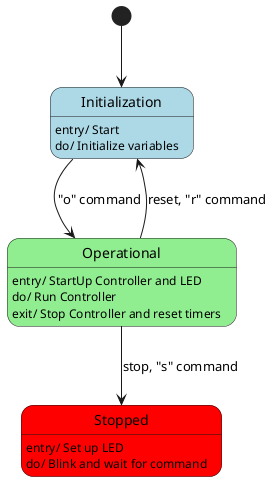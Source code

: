 @startuml

state "Initialization" as I #LightBlue
state "Operational" as O #LightGreen
state "Stopped" as S #Red

[*] --> I

I: entry/ Start
I: do/ Initialize variables

O: entry/ StartUp Controller and LED
O: do/ Run Controller
O: exit/ Stop Controller and reset timers

S: entry/ Set up LED
S: do/ Blink and wait for command

I --> O: "o" command
O --> I: reset, "r" command
O --> S: stop, "s" command

@enduml